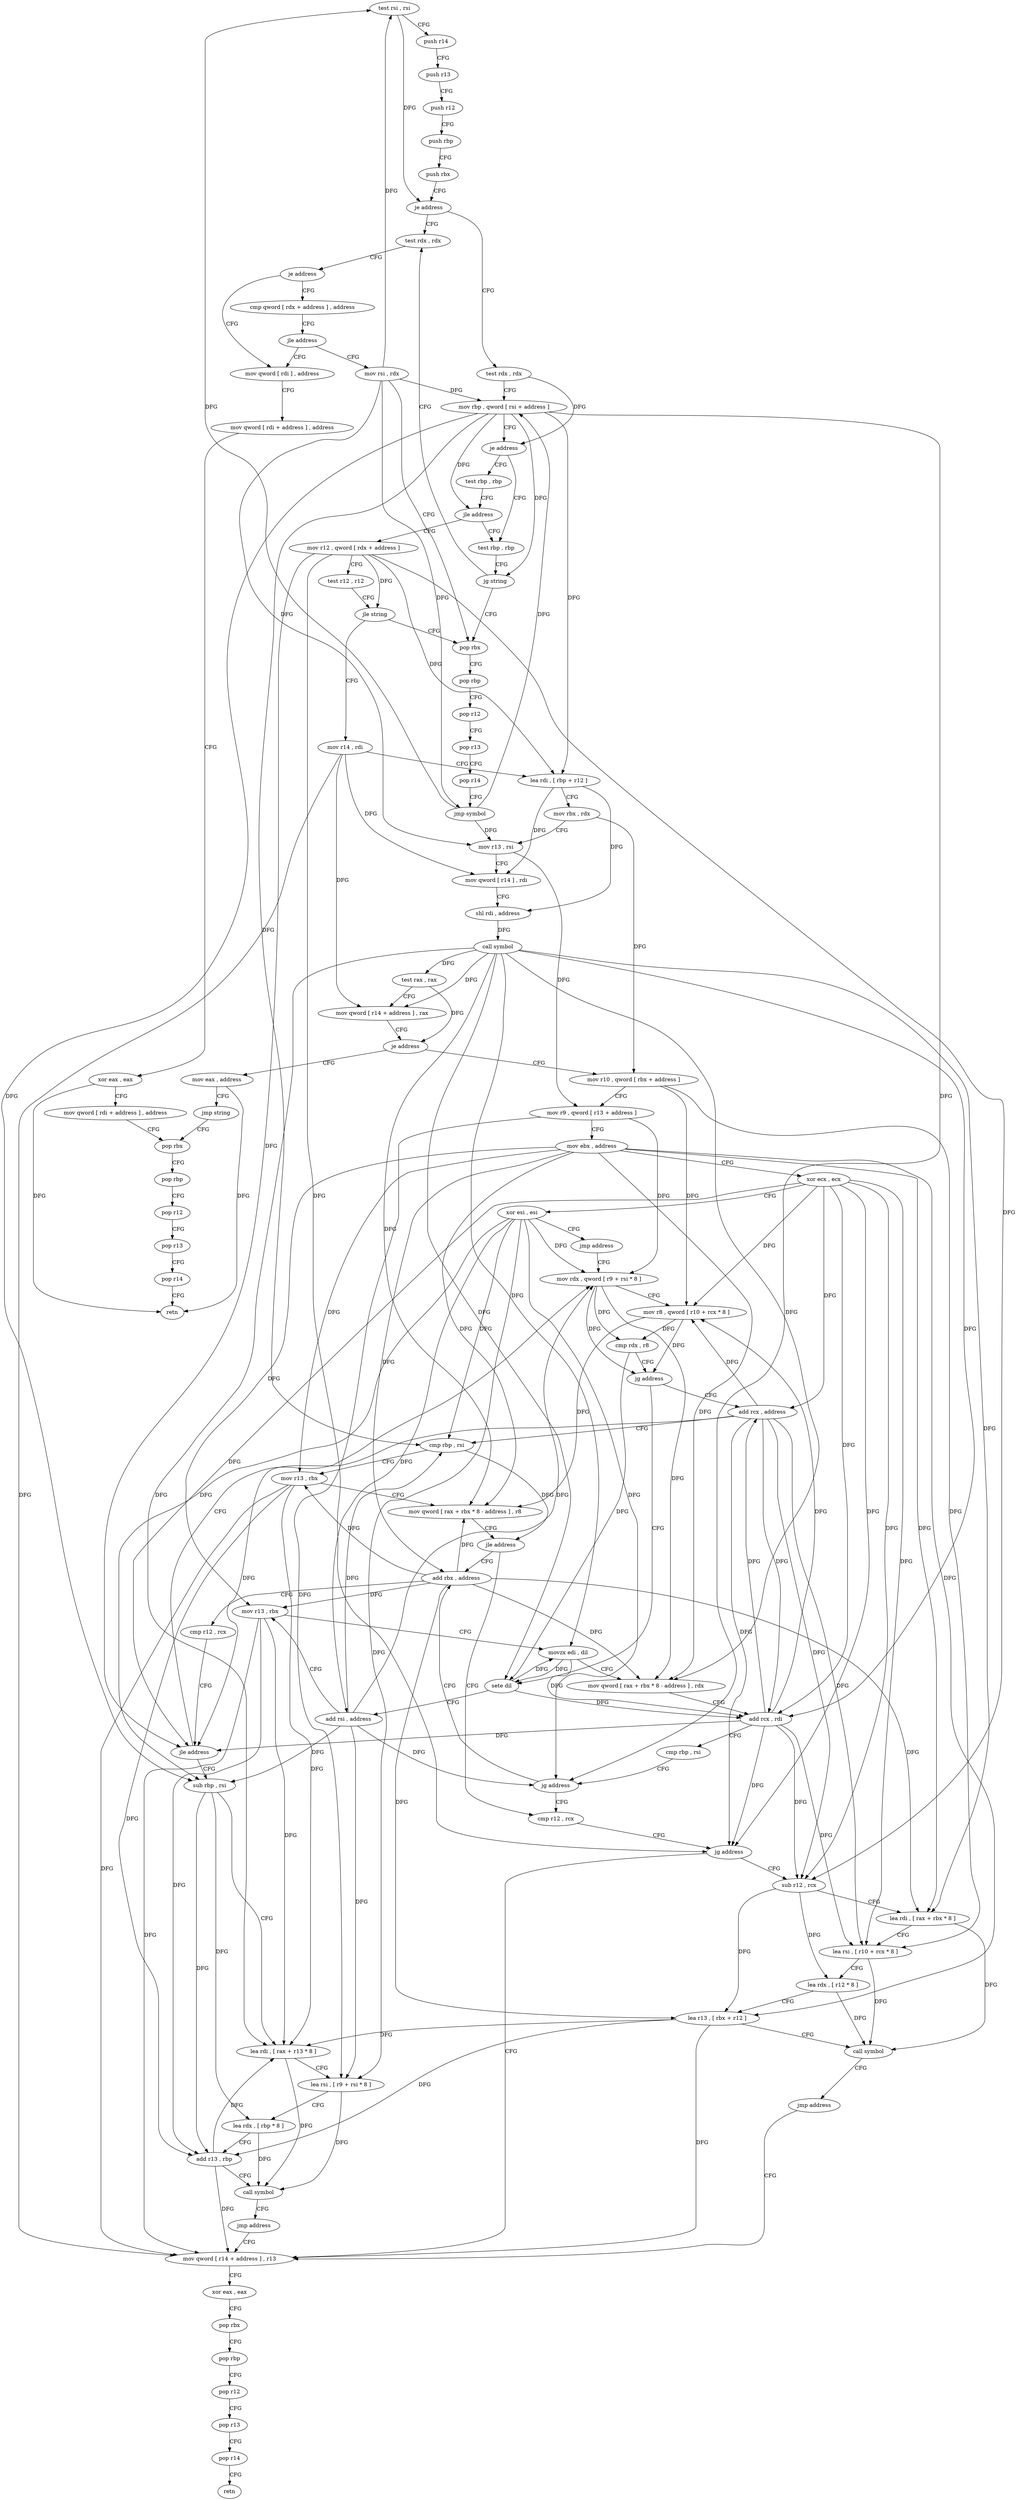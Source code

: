 digraph "func" {
"4331168" [label = "test rsi , rsi" ]
"4331171" [label = "push r14" ]
"4331173" [label = "push r13" ]
"4331175" [label = "push r12" ]
"4331177" [label = "push rbp" ]
"4331178" [label = "push rbx" ]
"4331179" [label = "je address" ]
"4331381" [label = "test rdx , rdx" ]
"4331185" [label = "test rdx , rdx" ]
"4331384" [label = "je address" ]
"4331416" [label = "mov qword [ rdi ] , address" ]
"4331386" [label = "cmp qword [ rdx + address ] , address" ]
"4331188" [label = "mov rbp , qword [ rsi + address ]" ]
"4331192" [label = "je address" ]
"4331376" [label = "test rbp , rbp" ]
"4331198" [label = "test rbp , rbp" ]
"4331423" [label = "mov qword [ rdi + address ] , address" ]
"4331431" [label = "xor eax , eax" ]
"4331433" [label = "mov qword [ rdi + address ] , address" ]
"4331441" [label = "pop rbx" ]
"4331391" [label = "jle address" ]
"4331393" [label = "mov rsi , rdx" ]
"4331379" [label = "jg string" ]
"4331396" [label = "pop rbx" ]
"4331201" [label = "jle address" ]
"4331207" [label = "mov r12 , qword [ rdx + address ]" ]
"4331397" [label = "pop rbp" ]
"4331398" [label = "pop r12" ]
"4331400" [label = "pop r13" ]
"4331402" [label = "pop r14" ]
"4331404" [label = "jmp symbol" ]
"4331211" [label = "test r12 , r12" ]
"4331214" [label = "jle string" ]
"4331220" [label = "mov r14 , rdi" ]
"4331223" [label = "lea rdi , [ rbp + r12 ]" ]
"4331228" [label = "mov rbx , rdx" ]
"4331231" [label = "mov r13 , rsi" ]
"4331234" [label = "mov qword [ r14 ] , rdi" ]
"4331237" [label = "shl rdi , address" ]
"4331241" [label = "call symbol" ]
"4331246" [label = "test rax , rax" ]
"4331249" [label = "mov qword [ r14 + address ] , rax" ]
"4331253" [label = "je address" ]
"4331528" [label = "mov eax , address" ]
"4331259" [label = "mov r10 , qword [ rbx + address ]" ]
"4331533" [label = "jmp string" ]
"4331263" [label = "mov r9 , qword [ r13 + address ]" ]
"4331267" [label = "mov ebx , address" ]
"4331272" [label = "xor ecx , ecx" ]
"4331274" [label = "xor esi , esi" ]
"4331276" [label = "jmp address" ]
"4331310" [label = "mov rdx , qword [ r9 + rsi * 8 ]" ]
"4331442" [label = "pop rbp" ]
"4331443" [label = "pop r12" ]
"4331445" [label = "pop r13" ]
"4331447" [label = "pop r14" ]
"4331449" [label = "retn" ]
"4331314" [label = "mov r8 , qword [ r10 + rcx * 8 ]" ]
"4331318" [label = "cmp rdx , r8" ]
"4331321" [label = "jg address" ]
"4331280" [label = "add rcx , address" ]
"4331323" [label = "sete dil" ]
"4331284" [label = "cmp rbp , rsi" ]
"4331287" [label = "mov r13 , rbx" ]
"4331290" [label = "mov qword [ rax + rbx * 8 - address ] , r8" ]
"4331295" [label = "jle address" ]
"4331351" [label = "cmp r12 , rcx" ]
"4331297" [label = "add rbx , address" ]
"4331327" [label = "add rsi , address" ]
"4331331" [label = "mov r13 , rbx" ]
"4331334" [label = "movzx edi , dil" ]
"4331338" [label = "mov qword [ rax + rbx * 8 - address ] , rdx" ]
"4331343" [label = "add rcx , rdi" ]
"4331346" [label = "cmp rbp , rsi" ]
"4331349" [label = "jg address" ]
"4331354" [label = "jg address" ]
"4331488" [label = "sub r12 , rcx" ]
"4331360" [label = "mov qword [ r14 + address ] , r13" ]
"4331301" [label = "cmp r12 , rcx" ]
"4331304" [label = "jle address" ]
"4331456" [label = "sub rbp , rsi" ]
"4331491" [label = "lea rdi , [ rax + rbx * 8 ]" ]
"4331495" [label = "lea rsi , [ r10 + rcx * 8 ]" ]
"4331499" [label = "lea rdx , [ r12 * 8 ]" ]
"4331507" [label = "lea r13 , [ rbx + r12 ]" ]
"4331511" [label = "call symbol" ]
"4331516" [label = "jmp address" ]
"4331364" [label = "xor eax , eax" ]
"4331366" [label = "pop rbx" ]
"4331367" [label = "pop rbp" ]
"4331368" [label = "pop r12" ]
"4331370" [label = "pop r13" ]
"4331372" [label = "pop r14" ]
"4331374" [label = "retn" ]
"4331459" [label = "lea rdi , [ rax + r13 * 8 ]" ]
"4331463" [label = "lea rsi , [ r9 + rsi * 8 ]" ]
"4331467" [label = "lea rdx , [ rbp * 8 ]" ]
"4331475" [label = "add r13 , rbp" ]
"4331478" [label = "call symbol" ]
"4331483" [label = "jmp address" ]
"4331168" -> "4331171" [ label = "CFG" ]
"4331168" -> "4331179" [ label = "DFG" ]
"4331171" -> "4331173" [ label = "CFG" ]
"4331173" -> "4331175" [ label = "CFG" ]
"4331175" -> "4331177" [ label = "CFG" ]
"4331177" -> "4331178" [ label = "CFG" ]
"4331178" -> "4331179" [ label = "CFG" ]
"4331179" -> "4331381" [ label = "CFG" ]
"4331179" -> "4331185" [ label = "CFG" ]
"4331381" -> "4331384" [ label = "CFG" ]
"4331185" -> "4331188" [ label = "CFG" ]
"4331185" -> "4331192" [ label = "DFG" ]
"4331384" -> "4331416" [ label = "CFG" ]
"4331384" -> "4331386" [ label = "CFG" ]
"4331416" -> "4331423" [ label = "CFG" ]
"4331386" -> "4331391" [ label = "CFG" ]
"4331188" -> "4331192" [ label = "CFG" ]
"4331188" -> "4331379" [ label = "DFG" ]
"4331188" -> "4331201" [ label = "DFG" ]
"4331188" -> "4331223" [ label = "DFG" ]
"4331188" -> "4331284" [ label = "DFG" ]
"4331188" -> "4331349" [ label = "DFG" ]
"4331188" -> "4331456" [ label = "DFG" ]
"4331192" -> "4331376" [ label = "CFG" ]
"4331192" -> "4331198" [ label = "CFG" ]
"4331376" -> "4331379" [ label = "CFG" ]
"4331198" -> "4331201" [ label = "CFG" ]
"4331423" -> "4331431" [ label = "CFG" ]
"4331431" -> "4331433" [ label = "CFG" ]
"4331431" -> "4331449" [ label = "DFG" ]
"4331433" -> "4331441" [ label = "CFG" ]
"4331441" -> "4331442" [ label = "CFG" ]
"4331391" -> "4331416" [ label = "CFG" ]
"4331391" -> "4331393" [ label = "CFG" ]
"4331393" -> "4331396" [ label = "CFG" ]
"4331393" -> "4331168" [ label = "DFG" ]
"4331393" -> "4331188" [ label = "DFG" ]
"4331393" -> "4331404" [ label = "DFG" ]
"4331393" -> "4331231" [ label = "DFG" ]
"4331379" -> "4331396" [ label = "CFG" ]
"4331379" -> "4331381" [ label = "CFG" ]
"4331396" -> "4331397" [ label = "CFG" ]
"4331201" -> "4331376" [ label = "CFG" ]
"4331201" -> "4331207" [ label = "CFG" ]
"4331207" -> "4331211" [ label = "CFG" ]
"4331207" -> "4331214" [ label = "DFG" ]
"4331207" -> "4331223" [ label = "DFG" ]
"4331207" -> "4331354" [ label = "DFG" ]
"4331207" -> "4331304" [ label = "DFG" ]
"4331207" -> "4331488" [ label = "DFG" ]
"4331397" -> "4331398" [ label = "CFG" ]
"4331398" -> "4331400" [ label = "CFG" ]
"4331400" -> "4331402" [ label = "CFG" ]
"4331402" -> "4331404" [ label = "CFG" ]
"4331404" -> "4331168" [ label = "DFG" ]
"4331404" -> "4331188" [ label = "DFG" ]
"4331404" -> "4331231" [ label = "DFG" ]
"4331211" -> "4331214" [ label = "CFG" ]
"4331214" -> "4331396" [ label = "CFG" ]
"4331214" -> "4331220" [ label = "CFG" ]
"4331220" -> "4331223" [ label = "CFG" ]
"4331220" -> "4331234" [ label = "DFG" ]
"4331220" -> "4331249" [ label = "DFG" ]
"4331220" -> "4331360" [ label = "DFG" ]
"4331223" -> "4331228" [ label = "CFG" ]
"4331223" -> "4331234" [ label = "DFG" ]
"4331223" -> "4331237" [ label = "DFG" ]
"4331228" -> "4331231" [ label = "CFG" ]
"4331228" -> "4331259" [ label = "DFG" ]
"4331231" -> "4331234" [ label = "CFG" ]
"4331231" -> "4331263" [ label = "DFG" ]
"4331234" -> "4331237" [ label = "CFG" ]
"4331237" -> "4331241" [ label = "DFG" ]
"4331241" -> "4331246" [ label = "DFG" ]
"4331241" -> "4331249" [ label = "DFG" ]
"4331241" -> "4331290" [ label = "DFG" ]
"4331241" -> "4331338" [ label = "DFG" ]
"4331241" -> "4331491" [ label = "DFG" ]
"4331241" -> "4331459" [ label = "DFG" ]
"4331241" -> "4331323" [ label = "DFG" ]
"4331241" -> "4331334" [ label = "DFG" ]
"4331241" -> "4331343" [ label = "DFG" ]
"4331246" -> "4331249" [ label = "CFG" ]
"4331246" -> "4331253" [ label = "DFG" ]
"4331249" -> "4331253" [ label = "CFG" ]
"4331253" -> "4331528" [ label = "CFG" ]
"4331253" -> "4331259" [ label = "CFG" ]
"4331528" -> "4331533" [ label = "CFG" ]
"4331528" -> "4331449" [ label = "DFG" ]
"4331259" -> "4331263" [ label = "CFG" ]
"4331259" -> "4331314" [ label = "DFG" ]
"4331259" -> "4331495" [ label = "DFG" ]
"4331533" -> "4331441" [ label = "CFG" ]
"4331263" -> "4331267" [ label = "CFG" ]
"4331263" -> "4331310" [ label = "DFG" ]
"4331263" -> "4331463" [ label = "DFG" ]
"4331267" -> "4331272" [ label = "CFG" ]
"4331267" -> "4331287" [ label = "DFG" ]
"4331267" -> "4331290" [ label = "DFG" ]
"4331267" -> "4331331" [ label = "DFG" ]
"4331267" -> "4331338" [ label = "DFG" ]
"4331267" -> "4331297" [ label = "DFG" ]
"4331267" -> "4331491" [ label = "DFG" ]
"4331267" -> "4331507" [ label = "DFG" ]
"4331272" -> "4331274" [ label = "CFG" ]
"4331272" -> "4331314" [ label = "DFG" ]
"4331272" -> "4331280" [ label = "DFG" ]
"4331272" -> "4331343" [ label = "DFG" ]
"4331272" -> "4331354" [ label = "DFG" ]
"4331272" -> "4331304" [ label = "DFG" ]
"4331272" -> "4331488" [ label = "DFG" ]
"4331272" -> "4331495" [ label = "DFG" ]
"4331274" -> "4331276" [ label = "CFG" ]
"4331274" -> "4331310" [ label = "DFG" ]
"4331274" -> "4331284" [ label = "DFG" ]
"4331274" -> "4331327" [ label = "DFG" ]
"4331274" -> "4331349" [ label = "DFG" ]
"4331274" -> "4331456" [ label = "DFG" ]
"4331274" -> "4331463" [ label = "DFG" ]
"4331276" -> "4331310" [ label = "CFG" ]
"4331310" -> "4331314" [ label = "CFG" ]
"4331310" -> "4331318" [ label = "DFG" ]
"4331310" -> "4331321" [ label = "DFG" ]
"4331310" -> "4331338" [ label = "DFG" ]
"4331442" -> "4331443" [ label = "CFG" ]
"4331443" -> "4331445" [ label = "CFG" ]
"4331445" -> "4331447" [ label = "CFG" ]
"4331447" -> "4331449" [ label = "CFG" ]
"4331314" -> "4331318" [ label = "DFG" ]
"4331314" -> "4331321" [ label = "DFG" ]
"4331314" -> "4331290" [ label = "DFG" ]
"4331318" -> "4331321" [ label = "CFG" ]
"4331318" -> "4331323" [ label = "DFG" ]
"4331321" -> "4331280" [ label = "CFG" ]
"4331321" -> "4331323" [ label = "CFG" ]
"4331280" -> "4331284" [ label = "CFG" ]
"4331280" -> "4331314" [ label = "DFG" ]
"4331280" -> "4331343" [ label = "DFG" ]
"4331280" -> "4331354" [ label = "DFG" ]
"4331280" -> "4331304" [ label = "DFG" ]
"4331280" -> "4331488" [ label = "DFG" ]
"4331280" -> "4331495" [ label = "DFG" ]
"4331323" -> "4331327" [ label = "CFG" ]
"4331323" -> "4331334" [ label = "DFG" ]
"4331323" -> "4331343" [ label = "DFG" ]
"4331284" -> "4331287" [ label = "CFG" ]
"4331284" -> "4331295" [ label = "DFG" ]
"4331287" -> "4331290" [ label = "CFG" ]
"4331287" -> "4331360" [ label = "DFG" ]
"4331287" -> "4331459" [ label = "DFG" ]
"4331287" -> "4331475" [ label = "DFG" ]
"4331290" -> "4331295" [ label = "CFG" ]
"4331295" -> "4331351" [ label = "CFG" ]
"4331295" -> "4331297" [ label = "CFG" ]
"4331351" -> "4331354" [ label = "CFG" ]
"4331297" -> "4331301" [ label = "CFG" ]
"4331297" -> "4331287" [ label = "DFG" ]
"4331297" -> "4331331" [ label = "DFG" ]
"4331297" -> "4331290" [ label = "DFG" ]
"4331297" -> "4331338" [ label = "DFG" ]
"4331297" -> "4331491" [ label = "DFG" ]
"4331297" -> "4331507" [ label = "DFG" ]
"4331327" -> "4331331" [ label = "CFG" ]
"4331327" -> "4331310" [ label = "DFG" ]
"4331327" -> "4331284" [ label = "DFG" ]
"4331327" -> "4331349" [ label = "DFG" ]
"4331327" -> "4331456" [ label = "DFG" ]
"4331327" -> "4331463" [ label = "DFG" ]
"4331331" -> "4331334" [ label = "CFG" ]
"4331331" -> "4331360" [ label = "DFG" ]
"4331331" -> "4331459" [ label = "DFG" ]
"4331331" -> "4331475" [ label = "DFG" ]
"4331334" -> "4331338" [ label = "CFG" ]
"4331334" -> "4331323" [ label = "DFG" ]
"4331334" -> "4331343" [ label = "DFG" ]
"4331338" -> "4331343" [ label = "CFG" ]
"4331343" -> "4331346" [ label = "CFG" ]
"4331343" -> "4331314" [ label = "DFG" ]
"4331343" -> "4331280" [ label = "DFG" ]
"4331343" -> "4331354" [ label = "DFG" ]
"4331343" -> "4331304" [ label = "DFG" ]
"4331343" -> "4331488" [ label = "DFG" ]
"4331343" -> "4331495" [ label = "DFG" ]
"4331346" -> "4331349" [ label = "CFG" ]
"4331349" -> "4331297" [ label = "CFG" ]
"4331349" -> "4331351" [ label = "CFG" ]
"4331354" -> "4331488" [ label = "CFG" ]
"4331354" -> "4331360" [ label = "CFG" ]
"4331488" -> "4331491" [ label = "CFG" ]
"4331488" -> "4331499" [ label = "DFG" ]
"4331488" -> "4331507" [ label = "DFG" ]
"4331360" -> "4331364" [ label = "CFG" ]
"4331301" -> "4331304" [ label = "CFG" ]
"4331304" -> "4331456" [ label = "CFG" ]
"4331304" -> "4331310" [ label = "CFG" ]
"4331456" -> "4331459" [ label = "CFG" ]
"4331456" -> "4331467" [ label = "DFG" ]
"4331456" -> "4331475" [ label = "DFG" ]
"4331491" -> "4331495" [ label = "CFG" ]
"4331491" -> "4331511" [ label = "DFG" ]
"4331495" -> "4331499" [ label = "CFG" ]
"4331495" -> "4331511" [ label = "DFG" ]
"4331499" -> "4331507" [ label = "CFG" ]
"4331499" -> "4331511" [ label = "DFG" ]
"4331507" -> "4331511" [ label = "CFG" ]
"4331507" -> "4331360" [ label = "DFG" ]
"4331507" -> "4331459" [ label = "DFG" ]
"4331507" -> "4331475" [ label = "DFG" ]
"4331511" -> "4331516" [ label = "CFG" ]
"4331516" -> "4331360" [ label = "CFG" ]
"4331364" -> "4331366" [ label = "CFG" ]
"4331366" -> "4331367" [ label = "CFG" ]
"4331367" -> "4331368" [ label = "CFG" ]
"4331368" -> "4331370" [ label = "CFG" ]
"4331370" -> "4331372" [ label = "CFG" ]
"4331372" -> "4331374" [ label = "CFG" ]
"4331459" -> "4331463" [ label = "CFG" ]
"4331459" -> "4331478" [ label = "DFG" ]
"4331463" -> "4331467" [ label = "CFG" ]
"4331463" -> "4331478" [ label = "DFG" ]
"4331467" -> "4331475" [ label = "CFG" ]
"4331467" -> "4331478" [ label = "DFG" ]
"4331475" -> "4331478" [ label = "CFG" ]
"4331475" -> "4331360" [ label = "DFG" ]
"4331475" -> "4331459" [ label = "DFG" ]
"4331478" -> "4331483" [ label = "CFG" ]
"4331483" -> "4331360" [ label = "CFG" ]
}
